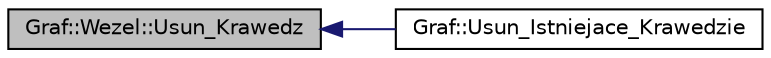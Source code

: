 digraph G
{
  edge [fontname="Helvetica",fontsize="10",labelfontname="Helvetica",labelfontsize="10"];
  node [fontname="Helvetica",fontsize="10",shape=record];
  rankdir="LR";
  Node1 [label="Graf::Wezel::Usun_Krawedz",height=0.2,width=0.4,color="black", fillcolor="grey75", style="filled" fontcolor="black"];
  Node1 -> Node2 [dir="back",color="midnightblue",fontsize="10",style="solid",fontname="Helvetica"];
  Node2 [label="Graf::Usun_Istniejace_Krawedzie",height=0.2,width=0.4,color="black", fillcolor="white", style="filled",URL="$class_graf.html#ac007a6830e12861f5171ae4d1efc8f21",tooltip="Funkcja usuwajaca stworzone krawedzie. Funkcja usuwajaca krawedzie, ktore zostaly stworzone i w danym..."];
}
